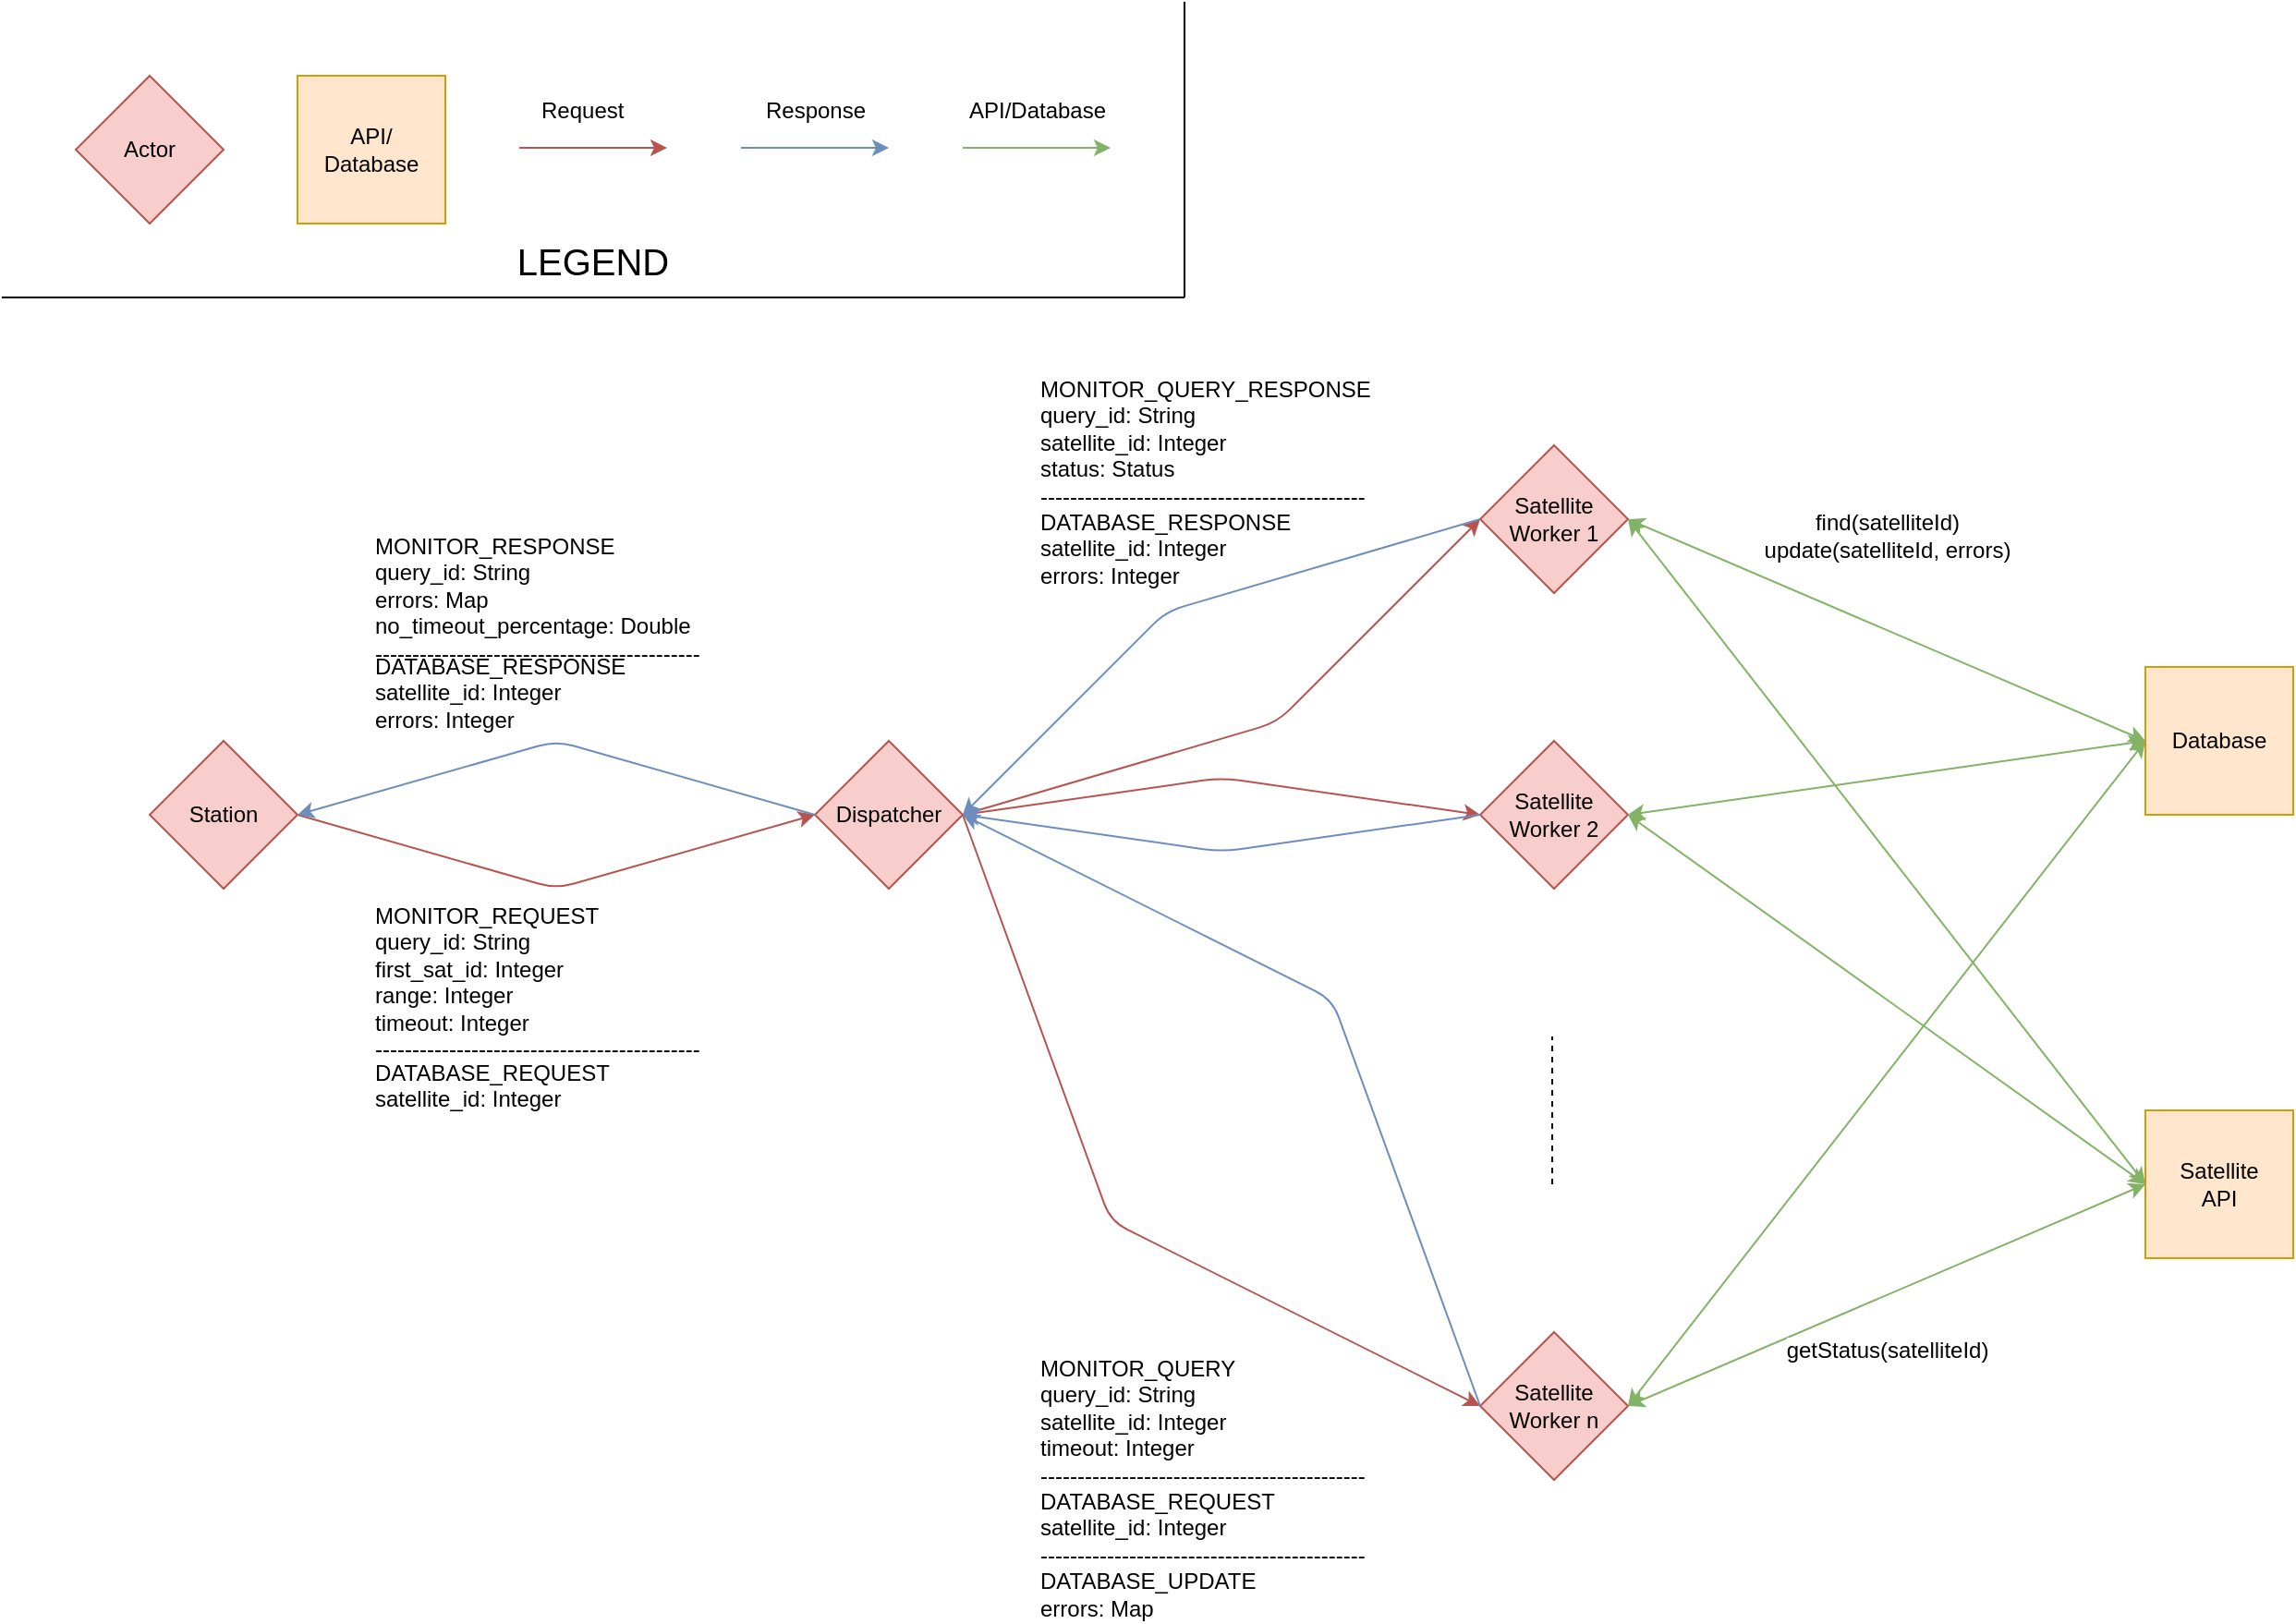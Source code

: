 <mxfile version="12.1.3" type="device" pages="1"><diagram id="5FmsJ17dgLeSoWRgrW27" name="Page-1"><mxGraphModel dx="1408" dy="809" grid="1" gridSize="10" guides="1" tooltips="1" connect="1" arrows="1" fold="1" page="1" pageScale="1" pageWidth="1654" pageHeight="2336" math="0" shadow="0"><root><mxCell id="0"/><mxCell id="1" parent="0"/><mxCell id="vu17csmSPz9XUuDO-QS9-1" value="Station" style="rhombus;whiteSpace=wrap;html=1;fillColor=#f8cecc;strokeColor=#b85450;" parent="1" vertex="1"><mxGeometry x="80" y="400" width="80" height="80" as="geometry"/></mxCell><mxCell id="vu17csmSPz9XUuDO-QS9-2" value="Actor" style="rhombus;whiteSpace=wrap;html=1;fillColor=#f8cecc;strokeColor=#b85450;" parent="1" vertex="1"><mxGeometry x="40" y="40" width="80" height="80" as="geometry"/></mxCell><mxCell id="vu17csmSPz9XUuDO-QS9-3" value="" style="endArrow=none;html=1;" parent="1" edge="1"><mxGeometry width="50" height="50" relative="1" as="geometry"><mxPoint y="160" as="sourcePoint"/><mxPoint x="640" y="160" as="targetPoint"/></mxGeometry></mxCell><mxCell id="vu17csmSPz9XUuDO-QS9-4" value="LEGEND" style="text;html=1;strokeColor=none;fillColor=none;align=center;verticalAlign=middle;whiteSpace=wrap;rounded=0;fontSize=20;" parent="1" vertex="1"><mxGeometry x="300" y="130" width="40" height="20" as="geometry"/></mxCell><mxCell id="vu17csmSPz9XUuDO-QS9-6" value="" style="endArrow=classic;html=1;fillColor=#f8cecc;strokeColor=#b85450;" parent="1" edge="1"><mxGeometry width="50" height="50" relative="1" as="geometry"><mxPoint x="280" y="79" as="sourcePoint"/><mxPoint x="360" y="79" as="targetPoint"/></mxGeometry></mxCell><mxCell id="vu17csmSPz9XUuDO-QS9-8" value="Request" style="text;html=1;resizable=0;points=[];autosize=1;align=left;verticalAlign=top;spacingTop=-4;" parent="1" vertex="1"><mxGeometry x="290" y="49" width="60" height="20" as="geometry"/></mxCell><mxCell id="vu17csmSPz9XUuDO-QS9-9" value="" style="endArrow=classic;html=1;fillColor=#dae8fc;strokeColor=#6c8ebf;" parent="1" edge="1"><mxGeometry width="50" height="50" relative="1" as="geometry"><mxPoint x="400" y="79" as="sourcePoint"/><mxPoint x="480" y="79" as="targetPoint"/></mxGeometry></mxCell><mxCell id="vu17csmSPz9XUuDO-QS9-10" value="Response" style="text;html=1;resizable=0;points=[];align=center;verticalAlign=middle;labelBackgroundColor=#ffffff;" parent="vu17csmSPz9XUuDO-QS9-9" vertex="1" connectable="0"><mxGeometry x="0.173" y="2" relative="1" as="geometry"><mxPoint x="-7" y="-18" as="offset"/></mxGeometry></mxCell><mxCell id="vu17csmSPz9XUuDO-QS9-11" value="" style="endArrow=classic;html=1;fillColor=#d5e8d4;strokeColor=#82b366;" parent="1" edge="1"><mxGeometry width="50" height="50" relative="1" as="geometry"><mxPoint x="520" y="79" as="sourcePoint"/><mxPoint x="600" y="79" as="targetPoint"/></mxGeometry></mxCell><mxCell id="vu17csmSPz9XUuDO-QS9-12" value="API/Database" style="text;html=1;resizable=0;points=[];align=center;verticalAlign=middle;labelBackgroundColor=#ffffff;" parent="vu17csmSPz9XUuDO-QS9-11" vertex="1" connectable="0"><mxGeometry x="0.173" y="2" relative="1" as="geometry"><mxPoint x="-7" y="-18" as="offset"/></mxGeometry></mxCell><mxCell id="vu17csmSPz9XUuDO-QS9-14" value="API/&lt;br&gt;Database" style="whiteSpace=wrap;html=1;aspect=fixed;fillColor=#ffe6cc;strokeColor=#d79b00;" parent="1" vertex="1"><mxGeometry x="160" y="40" width="80" height="80" as="geometry"/></mxCell><mxCell id="vu17csmSPz9XUuDO-QS9-16" value="" style="endArrow=none;html=1;" parent="1" edge="1"><mxGeometry width="50" height="50" relative="1" as="geometry"><mxPoint x="640" y="160" as="sourcePoint"/><mxPoint x="640" as="targetPoint"/></mxGeometry></mxCell><mxCell id="x4MyRaOWITYTeKEE-g5d-1" value="Dispatcher" style="rhombus;whiteSpace=wrap;html=1;fillColor=#f8cecc;strokeColor=#b85450;" parent="1" vertex="1"><mxGeometry x="440" y="400" width="80" height="80" as="geometry"/></mxCell><mxCell id="x4MyRaOWITYTeKEE-g5d-2" value="Satellite&lt;br&gt;Worker 1" style="rhombus;whiteSpace=wrap;html=1;fillColor=#f8cecc;strokeColor=#b85450;" parent="1" vertex="1"><mxGeometry x="800" y="240" width="80" height="80" as="geometry"/></mxCell><mxCell id="ylfbTrKj2SLHy5aKV0kA-2" value="" style="endArrow=classic;html=1;fillColor=#f8cecc;strokeColor=#b85450;exitX=1;exitY=0.5;exitDx=0;exitDy=0;entryX=0;entryY=0.5;entryDx=0;entryDy=0;" parent="1" source="vu17csmSPz9XUuDO-QS9-1" target="x4MyRaOWITYTeKEE-g5d-1" edge="1"><mxGeometry width="50" height="50" relative="1" as="geometry"><mxPoint x="290" y="169" as="sourcePoint"/><mxPoint x="370" y="169" as="targetPoint"/><Array as="points"><mxPoint x="300" y="480"/></Array></mxGeometry></mxCell><mxCell id="ylfbTrKj2SLHy5aKV0kA-4" value="MONITOR_REQUEST&lt;br&gt;query_id: String&lt;br&gt;first_sat_id: Integer&lt;br&gt;range: Integer&lt;br&gt;timeout: Integer&lt;br&gt;--------------------------------------------" style="text;html=1;resizable=0;points=[];autosize=1;align=left;verticalAlign=top;spacingTop=-4;" parent="1" vertex="1"><mxGeometry x="200" y="485" width="190" height="90" as="geometry"/></mxCell><mxCell id="ylfbTrKj2SLHy5aKV0kA-12" value="Satellite&lt;br&gt;Worker n" style="rhombus;whiteSpace=wrap;html=1;fillColor=#f8cecc;strokeColor=#b85450;" parent="1" vertex="1"><mxGeometry x="800" y="720" width="80" height="80" as="geometry"/></mxCell><mxCell id="ylfbTrKj2SLHy5aKV0kA-13" value="" style="endArrow=none;dashed=1;html=1;" parent="1" edge="1"><mxGeometry width="50" height="50" relative="1" as="geometry"><mxPoint x="839" y="640" as="sourcePoint"/><mxPoint x="839" y="560" as="targetPoint"/></mxGeometry></mxCell><mxCell id="ylfbTrKj2SLHy5aKV0kA-11" value="Satellite&lt;br&gt;Worker 2" style="rhombus;whiteSpace=wrap;html=1;fillColor=#f8cecc;strokeColor=#b85450;" parent="1" vertex="1"><mxGeometry x="800" y="400" width="80" height="80" as="geometry"/></mxCell><mxCell id="ylfbTrKj2SLHy5aKV0kA-46" value="" style="endArrow=classic;html=1;exitX=1;exitY=0.5;exitDx=0;exitDy=0;entryX=0;entryY=0.5;entryDx=0;entryDy=0;fillColor=#f8cecc;strokeColor=#b85450;" parent="1" source="x4MyRaOWITYTeKEE-g5d-1" target="ylfbTrKj2SLHy5aKV0kA-11" edge="1"><mxGeometry width="50" height="50" relative="1" as="geometry"><mxPoint x="480" y="680" as="sourcePoint"/><mxPoint x="690" y="1010" as="targetPoint"/><Array as="points"><mxPoint x="660" y="420"/></Array></mxGeometry></mxCell><mxCell id="ylfbTrKj2SLHy5aKV0kA-47" value="" style="endArrow=classic;html=1;entryX=0;entryY=0.5;entryDx=0;entryDy=0;fillColor=#f8cecc;strokeColor=#b85450;exitX=1;exitY=0.5;exitDx=0;exitDy=0;" parent="1" source="x4MyRaOWITYTeKEE-g5d-1" target="x4MyRaOWITYTeKEE-g5d-2" edge="1"><mxGeometry width="50" height="50" relative="1" as="geometry"><mxPoint x="500" y="650" as="sourcePoint"/><mxPoint x="690" y="770" as="targetPoint"/><Array as="points"><mxPoint x="690" y="390"/></Array></mxGeometry></mxCell><mxCell id="ylfbTrKj2SLHy5aKV0kA-48" value="" style="endArrow=classic;html=1;entryX=0;entryY=0.5;entryDx=0;entryDy=0;fillColor=#f8cecc;strokeColor=#b85450;" parent="1" target="ylfbTrKj2SLHy5aKV0kA-12" edge="1"><mxGeometry width="50" height="50" relative="1" as="geometry"><mxPoint x="520" y="440" as="sourcePoint"/><mxPoint x="670" y="960" as="targetPoint"/><Array as="points"><mxPoint x="600" y="660"/></Array></mxGeometry></mxCell><mxCell id="x4MyRaOWITYTeKEE-g5d-4" value="Satellite&lt;br&gt;API" style="whiteSpace=wrap;html=1;aspect=fixed;fillColor=#ffe6cc;strokeColor=#d79b00;" parent="1" vertex="1"><mxGeometry x="1160" y="600" width="80" height="80" as="geometry"/></mxCell><mxCell id="ylfbTrKj2SLHy5aKV0kA-67" value="DATABASE_REQUEST&lt;br&gt;satellite_id: Integer" style="text;html=1;resizable=0;points=[];autosize=1;align=left;verticalAlign=top;spacingTop=-4;" parent="1" vertex="1"><mxGeometry x="200" y="570" width="140" height="30" as="geometry"/></mxCell><mxCell id="ylfbTrKj2SLHy5aKV0kA-72" value="Database" style="whiteSpace=wrap;html=1;aspect=fixed;fillColor=#ffe6cc;strokeColor=#d79b00;" parent="1" vertex="1"><mxGeometry x="1160" y="360" width="80" height="80" as="geometry"/></mxCell><mxCell id="rUOxVyrIkZR-Mfyh8or_-1" value="" style="endArrow=classic;html=1;fillColor=#dae8fc;strokeColor=#6c8ebf;exitX=0;exitY=0.5;exitDx=0;exitDy=0;entryX=1;entryY=0.5;entryDx=0;entryDy=0;" parent="1" source="x4MyRaOWITYTeKEE-g5d-1" target="vu17csmSPz9XUuDO-QS9-1" edge="1"><mxGeometry width="50" height="50" relative="1" as="geometry"><mxPoint x="230" y="170" as="sourcePoint"/><mxPoint x="310" y="170" as="targetPoint"/><Array as="points"><mxPoint x="300" y="400"/></Array></mxGeometry></mxCell><mxCell id="rUOxVyrIkZR-Mfyh8or_-11" value="" style="endArrow=classic;startArrow=classic;html=1;fillColor=#d5e8d4;strokeColor=#82b366;exitX=1;exitY=0.5;exitDx=0;exitDy=0;entryX=0;entryY=0.5;entryDx=0;entryDy=0;" parent="1" source="x4MyRaOWITYTeKEE-g5d-2" target="ylfbTrKj2SLHy5aKV0kA-72" edge="1"><mxGeometry width="50" height="50" relative="1" as="geometry"><mxPoint x="1010" y="400" as="sourcePoint"/><mxPoint x="1060" y="350" as="targetPoint"/></mxGeometry></mxCell><mxCell id="rUOxVyrIkZR-Mfyh8or_-13" value="" style="endArrow=classic;startArrow=classic;html=1;fillColor=#d5e8d4;strokeColor=#82b366;exitX=1;exitY=0.5;exitDx=0;exitDy=0;entryX=0;entryY=0.5;entryDx=0;entryDy=0;" parent="1" source="ylfbTrKj2SLHy5aKV0kA-11" target="ylfbTrKj2SLHy5aKV0kA-72" edge="1"><mxGeometry width="50" height="50" relative="1" as="geometry"><mxPoint x="1020" y="410" as="sourcePoint"/><mxPoint x="1070" y="360" as="targetPoint"/></mxGeometry></mxCell><mxCell id="rUOxVyrIkZR-Mfyh8or_-14" value="" style="endArrow=classic;startArrow=classic;html=1;fillColor=#d5e8d4;strokeColor=#82b366;exitX=1;exitY=0.5;exitDx=0;exitDy=0;entryX=0;entryY=0.5;entryDx=0;entryDy=0;" parent="1" source="ylfbTrKj2SLHy5aKV0kA-12" target="ylfbTrKj2SLHy5aKV0kA-72" edge="1"><mxGeometry width="50" height="50" relative="1" as="geometry"><mxPoint x="1030" y="420" as="sourcePoint"/><mxPoint x="1080" y="370" as="targetPoint"/></mxGeometry></mxCell><mxCell id="rUOxVyrIkZR-Mfyh8or_-15" value="" style="endArrow=classic;startArrow=classic;html=1;fillColor=#d5e8d4;strokeColor=#82b366;exitX=1;exitY=0.5;exitDx=0;exitDy=0;entryX=0;entryY=0.5;entryDx=0;entryDy=0;" parent="1" source="x4MyRaOWITYTeKEE-g5d-2" target="x4MyRaOWITYTeKEE-g5d-4" edge="1"><mxGeometry width="50" height="50" relative="1" as="geometry"><mxPoint x="890" y="290" as="sourcePoint"/><mxPoint x="1130" y="600" as="targetPoint"/></mxGeometry></mxCell><mxCell id="rUOxVyrIkZR-Mfyh8or_-16" value="" style="endArrow=classic;startArrow=classic;html=1;fillColor=#d5e8d4;strokeColor=#82b366;exitX=1;exitY=0.5;exitDx=0;exitDy=0;entryX=0;entryY=0.5;entryDx=0;entryDy=0;" parent="1" source="ylfbTrKj2SLHy5aKV0kA-12" target="x4MyRaOWITYTeKEE-g5d-4" edge="1"><mxGeometry width="50" height="50" relative="1" as="geometry"><mxPoint x="900" y="300" as="sourcePoint"/><mxPoint x="1180" y="420" as="targetPoint"/></mxGeometry></mxCell><mxCell id="rUOxVyrIkZR-Mfyh8or_-18" value="getStatus(satelliteId)" style="text;html=1;resizable=0;points=[];align=center;verticalAlign=middle;labelBackgroundColor=#ffffff;" parent="rUOxVyrIkZR-Mfyh8or_-16" vertex="1" connectable="0"><mxGeometry x="0.058" y="-5" relative="1" as="geometry"><mxPoint x="-10" y="29" as="offset"/></mxGeometry></mxCell><mxCell id="rUOxVyrIkZR-Mfyh8or_-17" value="" style="endArrow=classic;startArrow=classic;html=1;fillColor=#d5e8d4;strokeColor=#82b366;exitX=1;exitY=0.5;exitDx=0;exitDy=0;entryX=0;entryY=0.5;entryDx=0;entryDy=0;" parent="1" source="ylfbTrKj2SLHy5aKV0kA-11" target="x4MyRaOWITYTeKEE-g5d-4" edge="1"><mxGeometry width="50" height="50" relative="1" as="geometry"><mxPoint x="910" y="310" as="sourcePoint"/><mxPoint x="1190" y="430" as="targetPoint"/></mxGeometry></mxCell><mxCell id="rUOxVyrIkZR-Mfyh8or_-19" value="find(satelliteId)&lt;br&gt;update(satelliteId, errors)" style="text;html=1;resizable=0;points=[];align=center;verticalAlign=middle;labelBackgroundColor=#ffffff;" parent="1" vertex="1" connectable="0"><mxGeometry x="1029.952" y="260.175" as="geometry"><mxPoint x="-10" y="29" as="offset"/></mxGeometry></mxCell><mxCell id="rUOxVyrIkZR-Mfyh8or_-20" value="" style="endArrow=classic;html=1;fillColor=#dae8fc;strokeColor=#6c8ebf;exitX=0;exitY=0.5;exitDx=0;exitDy=0;entryX=1;entryY=0.5;entryDx=0;entryDy=0;" parent="1" source="ylfbTrKj2SLHy5aKV0kA-12" target="x4MyRaOWITYTeKEE-g5d-1" edge="1"><mxGeometry width="50" height="50" relative="1" as="geometry"><mxPoint x="620" y="785" as="sourcePoint"/><mxPoint x="670" y="735" as="targetPoint"/><Array as="points"><mxPoint x="720" y="540"/></Array></mxGeometry></mxCell><mxCell id="rUOxVyrIkZR-Mfyh8or_-21" value="" style="endArrow=classic;html=1;fillColor=#dae8fc;strokeColor=#6c8ebf;exitX=0;exitY=0.5;exitDx=0;exitDy=0;entryX=1;entryY=0.5;entryDx=0;entryDy=0;" parent="1" source="x4MyRaOWITYTeKEE-g5d-2" target="x4MyRaOWITYTeKEE-g5d-1" edge="1"><mxGeometry width="50" height="50" relative="1" as="geometry"><mxPoint x="710" y="520" as="sourcePoint"/><mxPoint x="430" y="200" as="targetPoint"/><Array as="points"><mxPoint x="630" y="330"/></Array></mxGeometry></mxCell><mxCell id="rUOxVyrIkZR-Mfyh8or_-24" value="" style="endArrow=classic;html=1;entryX=1;entryY=0.5;entryDx=0;entryDy=0;fillColor=#dae8fc;strokeColor=#6c8ebf;exitX=0;exitY=0.5;exitDx=0;exitDy=0;" parent="1" source="ylfbTrKj2SLHy5aKV0kA-11" target="x4MyRaOWITYTeKEE-g5d-1" edge="1"><mxGeometry width="50" height="50" relative="1" as="geometry"><mxPoint x="780" y="500" as="sourcePoint"/><mxPoint x="810" y="450" as="targetPoint"/><Array as="points"><mxPoint x="660" y="460"/></Array></mxGeometry></mxCell><mxCell id="rUOxVyrIkZR-Mfyh8or_-25" value="MONITOR_RESPONSE&lt;br&gt;query_id: String&lt;br&gt;errors: Map&lt;br&gt;no_timeout_percentage: Double&lt;br&gt;--------------------------------------------" style="text;html=1;resizable=0;points=[];autosize=1;align=left;verticalAlign=top;spacingTop=-4;" parent="1" vertex="1"><mxGeometry x="200" y="285" width="190" height="70" as="geometry"/></mxCell><mxCell id="rUOxVyrIkZR-Mfyh8or_-26" value="DATABASE_RESPONSE&lt;br&gt;satellite_id: Integer&lt;br&gt;errors: Integer" style="text;html=1;resizable=0;points=[];autosize=1;align=left;verticalAlign=top;spacingTop=-4;" parent="1" vertex="1"><mxGeometry x="200" y="350" width="150" height="40" as="geometry"/></mxCell><mxCell id="rUOxVyrIkZR-Mfyh8or_-29" value="MONITOR_QUERY&lt;br&gt;query_id: String&lt;br&gt;satellite_id: Integer&lt;br&gt;timeout: Integer&lt;br&gt;--------------------------------------------&lt;br&gt;DATABASE_REQUEST&lt;br&gt;satellite_id: Integer&lt;br&gt;--------------------------------------------&lt;br&gt;DATABASE_UPDATE&lt;br&gt;errors: Map" style="text;html=1;resizable=0;points=[];autosize=1;align=left;verticalAlign=top;spacingTop=-4;" parent="1" vertex="1"><mxGeometry x="560" y="730" width="190" height="140" as="geometry"/></mxCell><mxCell id="rUOxVyrIkZR-Mfyh8or_-30" value="MONITOR_QUERY_RESPONSE&lt;br&gt;query_id: String&lt;br&gt;satellite_id: Integer&lt;br&gt;status: Status&lt;br&gt;--------------------------------------------&lt;br&gt;DATABASE_RESPONSE&lt;br&gt;satellite_id: Integer&lt;br&gt;errors: Integer" style="text;html=1;resizable=0;points=[];autosize=1;align=left;verticalAlign=top;spacingTop=-4;" parent="1" vertex="1"><mxGeometry x="560" y="200" width="190" height="110" as="geometry"/></mxCell></root></mxGraphModel></diagram></mxfile>